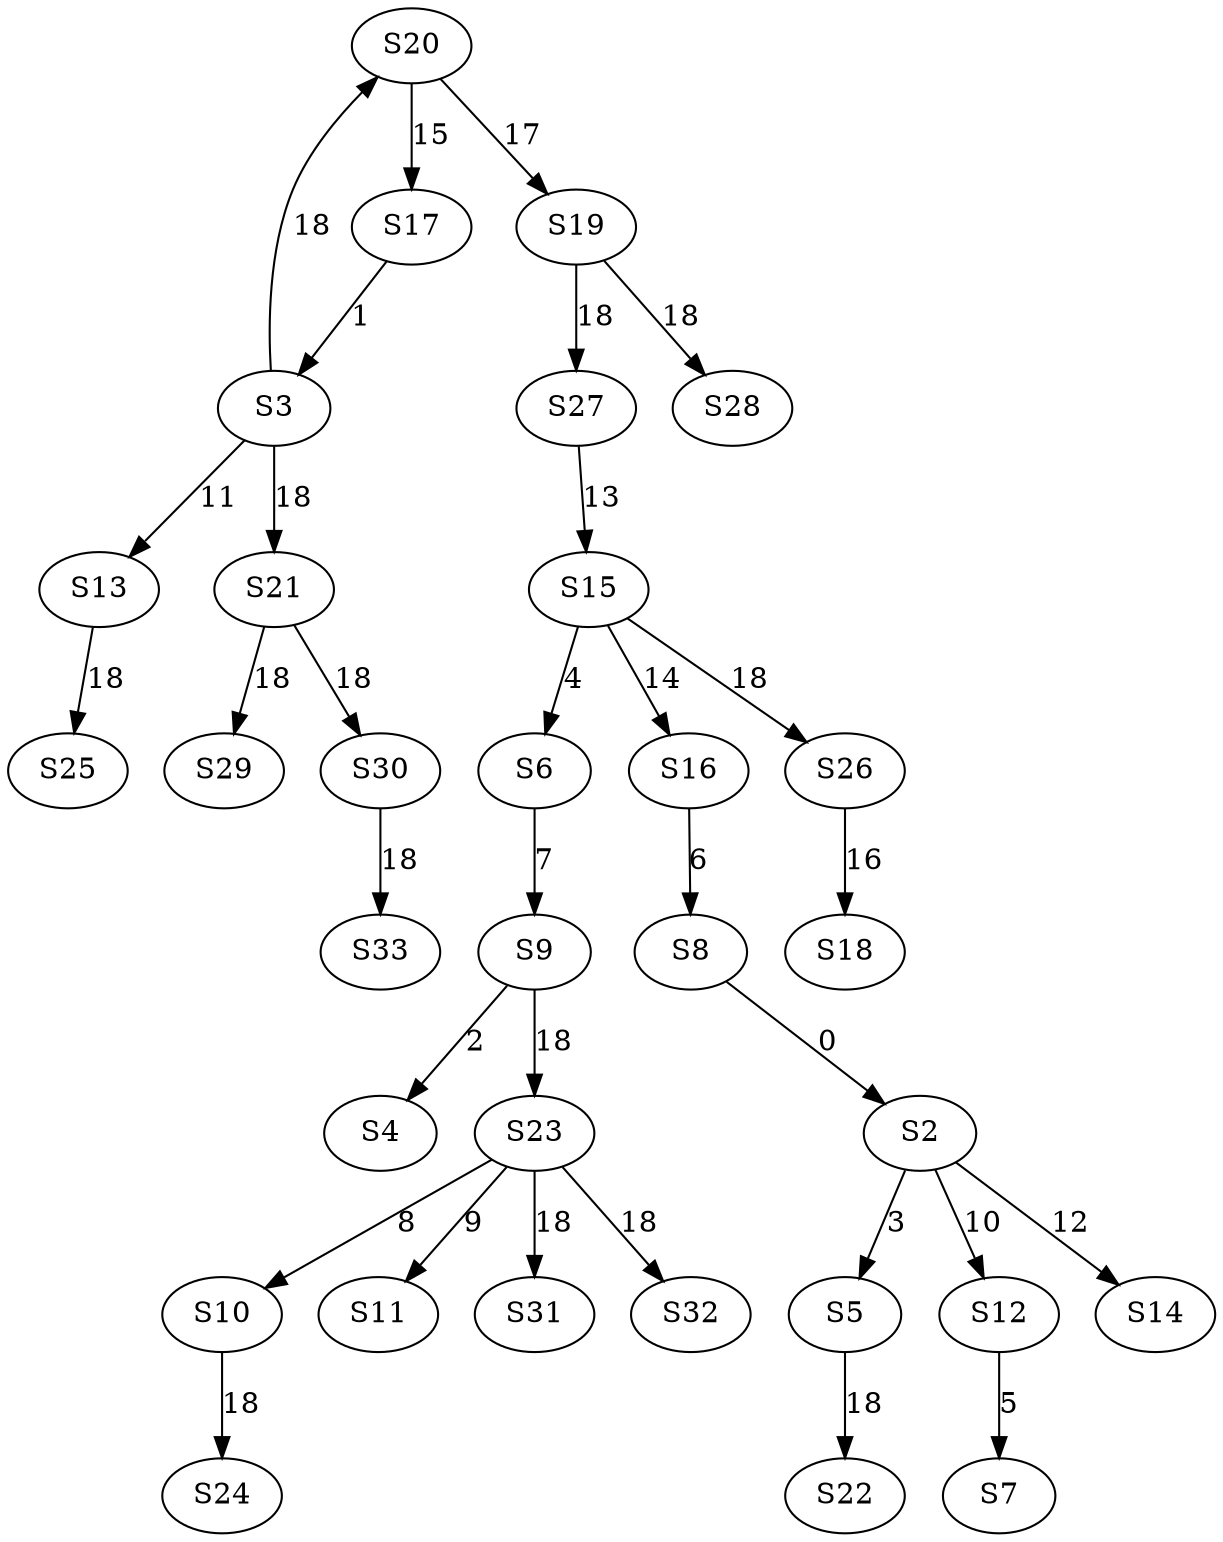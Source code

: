 strict digraph {
	S8 -> S2 [ label = 0 ];
	S17 -> S3 [ label = 1 ];
	S9 -> S4 [ label = 2 ];
	S2 -> S5 [ label = 3 ];
	S15 -> S6 [ label = 4 ];
	S12 -> S7 [ label = 5 ];
	S16 -> S8 [ label = 6 ];
	S6 -> S9 [ label = 7 ];
	S23 -> S10 [ label = 8 ];
	S23 -> S11 [ label = 9 ];
	S2 -> S12 [ label = 10 ];
	S3 -> S13 [ label = 11 ];
	S2 -> S14 [ label = 12 ];
	S27 -> S15 [ label = 13 ];
	S15 -> S16 [ label = 14 ];
	S20 -> S17 [ label = 15 ];
	S26 -> S18 [ label = 16 ];
	S20 -> S19 [ label = 17 ];
	S3 -> S20 [ label = 18 ];
	S3 -> S21 [ label = 18 ];
	S5 -> S22 [ label = 18 ];
	S9 -> S23 [ label = 18 ];
	S10 -> S24 [ label = 18 ];
	S13 -> S25 [ label = 18 ];
	S15 -> S26 [ label = 18 ];
	S19 -> S27 [ label = 18 ];
	S19 -> S28 [ label = 18 ];
	S21 -> S29 [ label = 18 ];
	S21 -> S30 [ label = 18 ];
	S23 -> S31 [ label = 18 ];
	S23 -> S32 [ label = 18 ];
	S30 -> S33 [ label = 18 ];
}